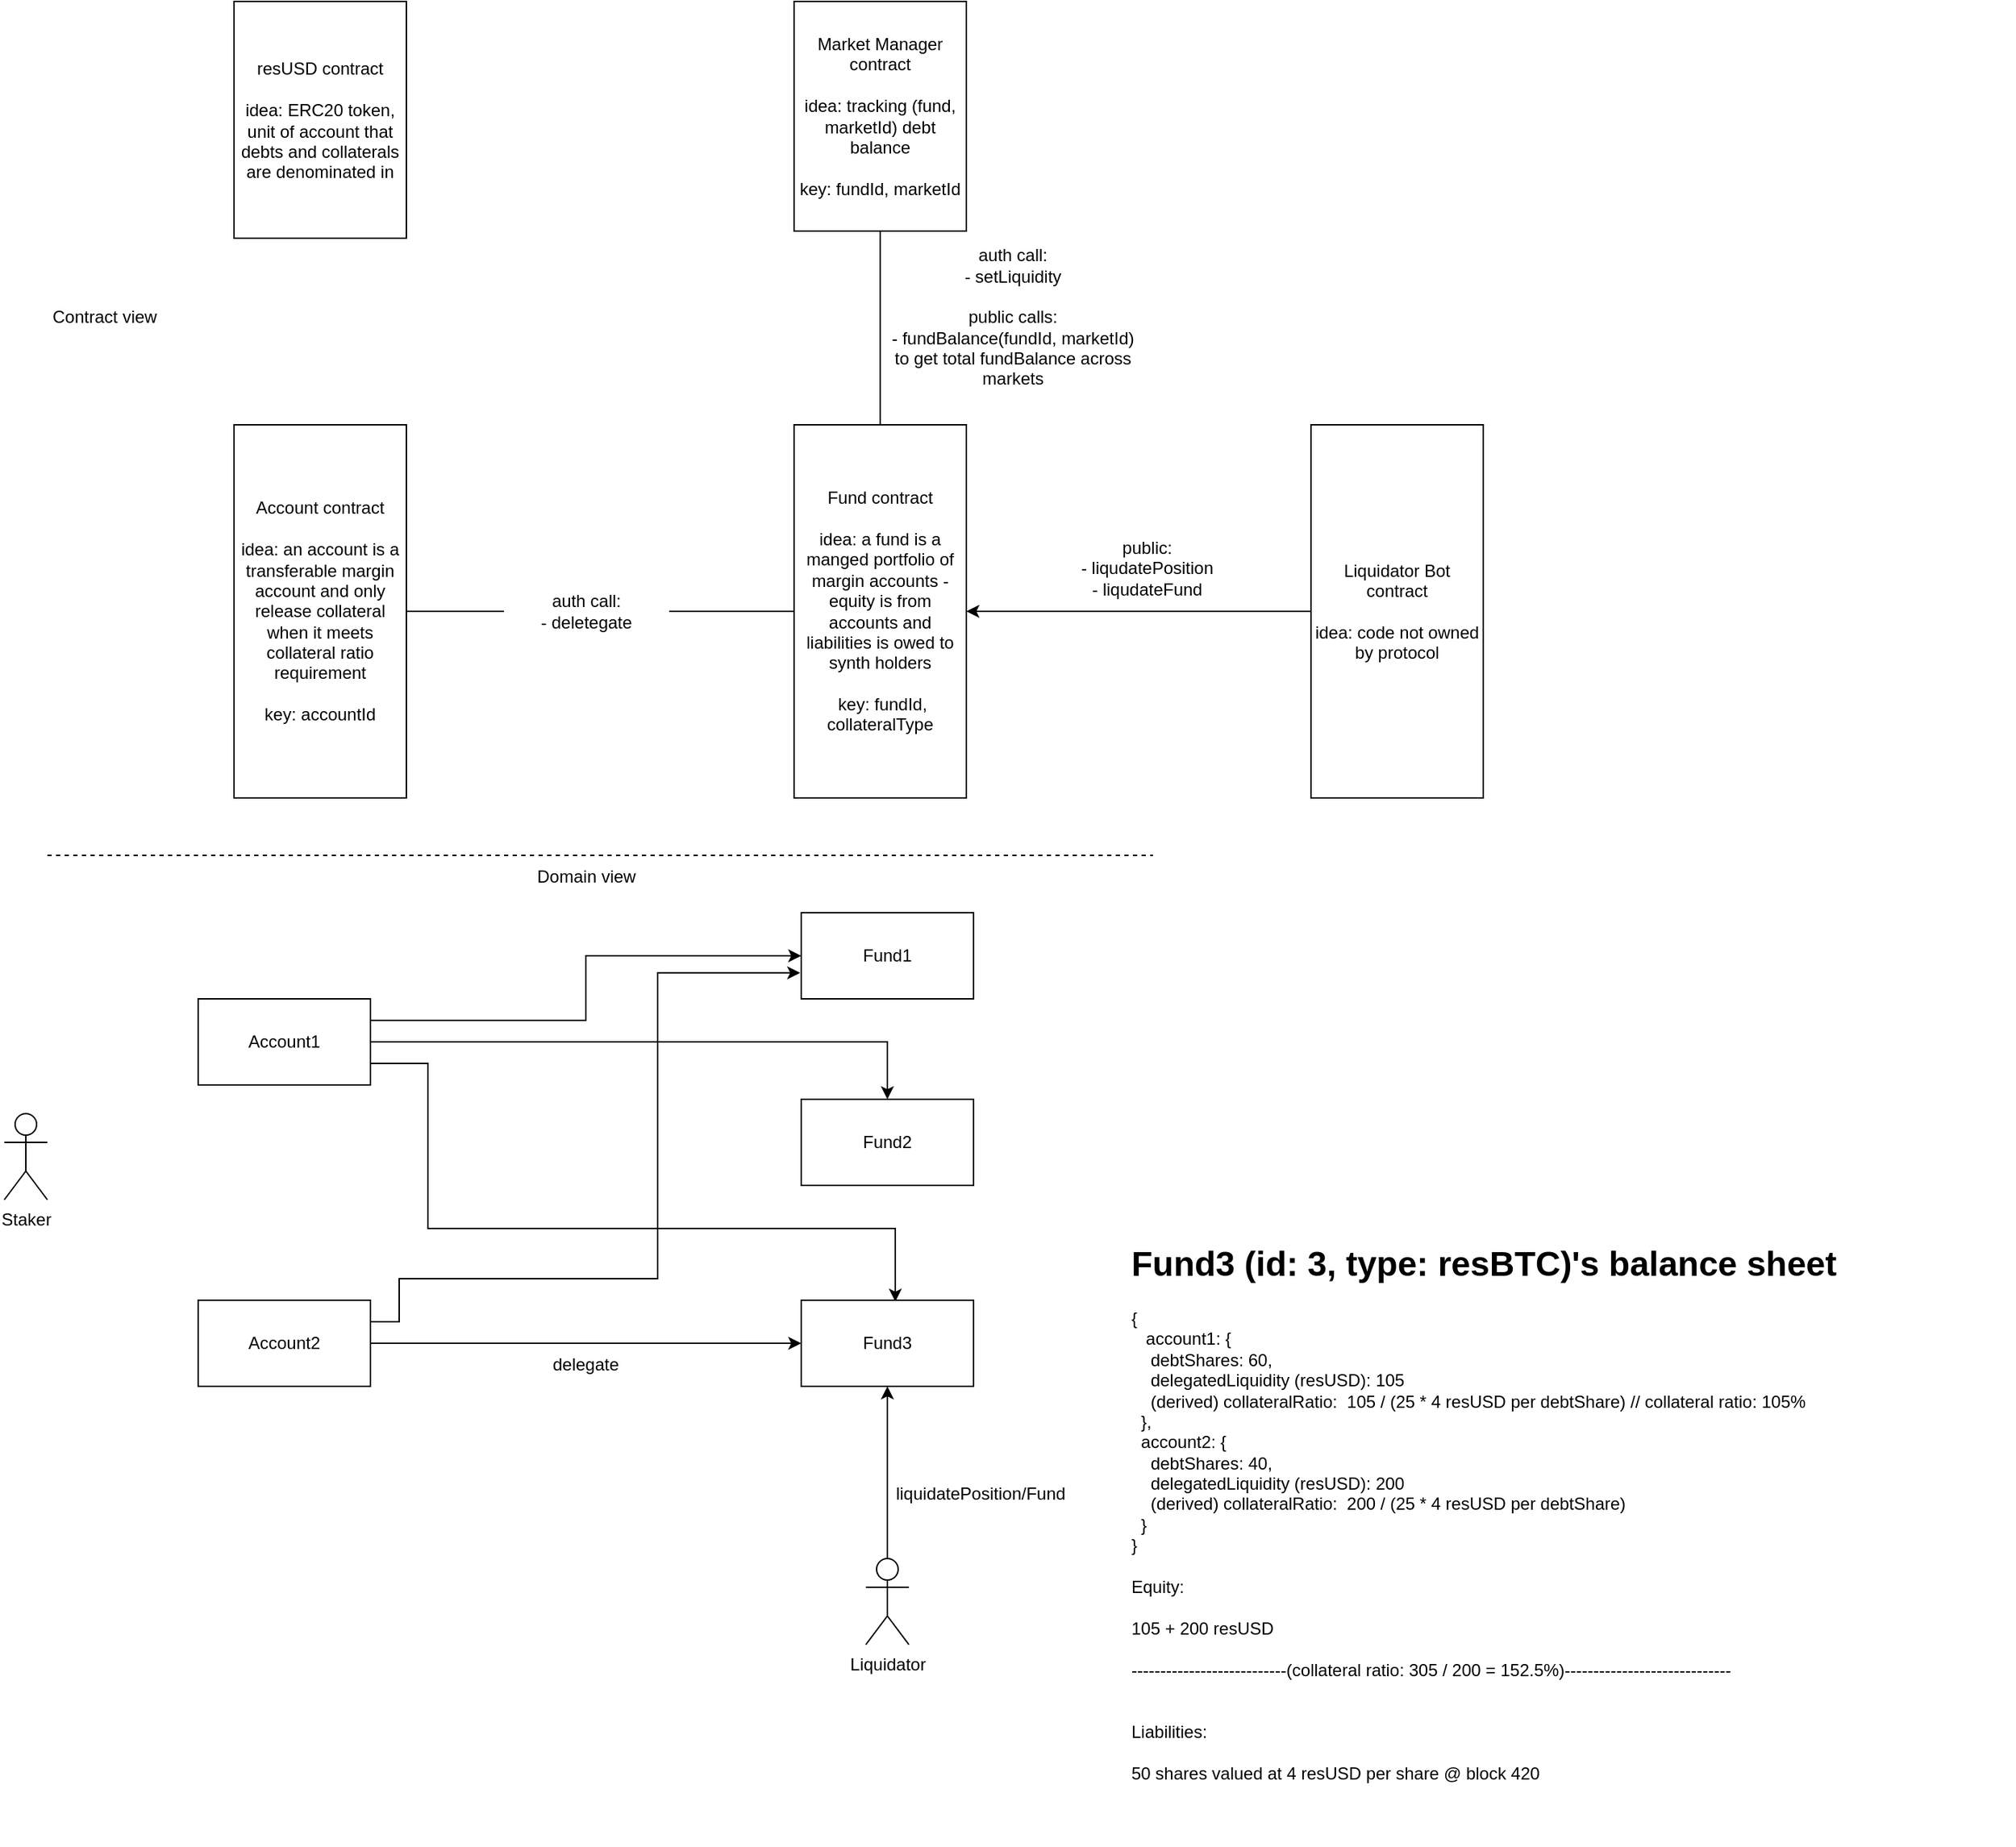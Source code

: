 <mxfile version="20.0.4" type="github">
  <diagram id="sK099LwJfF7bbQSy66-H" name="Page-1">
    <mxGraphModel dx="1681" dy="1761" grid="1" gridSize="10" guides="1" tooltips="1" connect="1" arrows="1" fold="1" page="1" pageScale="1" pageWidth="850" pageHeight="1100" math="0" shadow="0">
      <root>
        <mxCell id="0" />
        <mxCell id="1" parent="0" />
        <mxCell id="MqfDhxH19Fkw5XbTqLKF-1" value="Account contract&lt;br&gt;&lt;br&gt;idea: an account is a transferable margin account and only release collateral when it meets collateral ratio requirement&lt;br&gt;&lt;br&gt;key: accountId" style="rounded=0;whiteSpace=wrap;html=1;" parent="1" vertex="1">
          <mxGeometry x="180" y="100" width="120" height="260" as="geometry" />
        </mxCell>
        <mxCell id="MqfDhxH19Fkw5XbTqLKF-2" value="Fund contract&lt;br&gt;&lt;br&gt;idea: a fund is a manged portfolio of margin accounts - equity is from accounts and liabilities is owed to synth holders&lt;br&gt;&lt;br&gt;&amp;nbsp;key: fundId, collateralType&lt;br&gt;" style="rounded=0;whiteSpace=wrap;html=1;" parent="1" vertex="1">
          <mxGeometry x="570" y="100" width="120" height="260" as="geometry" />
        </mxCell>
        <mxCell id="MqfDhxH19Fkw5XbTqLKF-4" value="Contract view" style="text;html=1;strokeColor=none;fillColor=none;align=center;verticalAlign=middle;whiteSpace=wrap;rounded=0;" parent="1" vertex="1">
          <mxGeometry x="50" y="10" width="80" height="30" as="geometry" />
        </mxCell>
        <mxCell id="MqfDhxH19Fkw5XbTqLKF-5" value="" style="endArrow=none;dashed=1;html=1;rounded=0;" parent="1" edge="1">
          <mxGeometry width="50" height="50" relative="1" as="geometry">
            <mxPoint x="50" y="400" as="sourcePoint" />
            <mxPoint x="820" y="400" as="targetPoint" />
          </mxGeometry>
        </mxCell>
        <mxCell id="MqfDhxH19Fkw5XbTqLKF-10" style="edgeStyle=orthogonalEdgeStyle;rounded=0;orthogonalLoop=1;jettySize=auto;html=1;exitX=1;exitY=0.25;exitDx=0;exitDy=0;" parent="1" source="MqfDhxH19Fkw5XbTqLKF-6" target="MqfDhxH19Fkw5XbTqLKF-7" edge="1">
          <mxGeometry relative="1" as="geometry" />
        </mxCell>
        <mxCell id="MqfDhxH19Fkw5XbTqLKF-11" style="edgeStyle=orthogonalEdgeStyle;rounded=0;orthogonalLoop=1;jettySize=auto;html=1;exitX=1;exitY=0.5;exitDx=0;exitDy=0;" parent="1" source="MqfDhxH19Fkw5XbTqLKF-6" target="MqfDhxH19Fkw5XbTqLKF-8" edge="1">
          <mxGeometry relative="1" as="geometry" />
        </mxCell>
        <mxCell id="MqfDhxH19Fkw5XbTqLKF-12" style="edgeStyle=orthogonalEdgeStyle;rounded=0;orthogonalLoop=1;jettySize=auto;html=1;exitX=1;exitY=0.75;exitDx=0;exitDy=0;entryX=0.546;entryY=0.017;entryDx=0;entryDy=0;entryPerimeter=0;" parent="1" source="MqfDhxH19Fkw5XbTqLKF-6" target="MqfDhxH19Fkw5XbTqLKF-9" edge="1">
          <mxGeometry relative="1" as="geometry">
            <Array as="points">
              <mxPoint x="315" y="545" />
              <mxPoint x="315" y="660" />
              <mxPoint x="641" y="660" />
            </Array>
          </mxGeometry>
        </mxCell>
        <mxCell id="MqfDhxH19Fkw5XbTqLKF-6" value="Account1" style="rounded=0;whiteSpace=wrap;html=1;" parent="1" vertex="1">
          <mxGeometry x="155" y="500" width="120" height="60" as="geometry" />
        </mxCell>
        <mxCell id="MqfDhxH19Fkw5XbTqLKF-7" value="Fund1" style="rounded=0;whiteSpace=wrap;html=1;" parent="1" vertex="1">
          <mxGeometry x="575" y="440" width="120" height="60" as="geometry" />
        </mxCell>
        <mxCell id="MqfDhxH19Fkw5XbTqLKF-8" value="Fund2" style="rounded=0;whiteSpace=wrap;html=1;" parent="1" vertex="1">
          <mxGeometry x="575" y="570" width="120" height="60" as="geometry" />
        </mxCell>
        <mxCell id="MqfDhxH19Fkw5XbTqLKF-9" value="Fund3" style="rounded=0;whiteSpace=wrap;html=1;" parent="1" vertex="1">
          <mxGeometry x="575" y="710" width="120" height="60" as="geometry" />
        </mxCell>
        <mxCell id="MqfDhxH19Fkw5XbTqLKF-14" style="edgeStyle=orthogonalEdgeStyle;rounded=0;orthogonalLoop=1;jettySize=auto;html=1;exitX=1;exitY=0.25;exitDx=0;exitDy=0;entryX=-0.006;entryY=0.698;entryDx=0;entryDy=0;entryPerimeter=0;" parent="1" source="MqfDhxH19Fkw5XbTqLKF-13" target="MqfDhxH19Fkw5XbTqLKF-7" edge="1">
          <mxGeometry relative="1" as="geometry">
            <Array as="points">
              <mxPoint x="295" y="725" />
              <mxPoint x="295" y="695" />
              <mxPoint x="475" y="695" />
              <mxPoint x="475" y="482" />
            </Array>
          </mxGeometry>
        </mxCell>
        <mxCell id="MqfDhxH19Fkw5XbTqLKF-15" style="edgeStyle=orthogonalEdgeStyle;rounded=0;orthogonalLoop=1;jettySize=auto;html=1;" parent="1" source="MqfDhxH19Fkw5XbTqLKF-13" target="MqfDhxH19Fkw5XbTqLKF-9" edge="1">
          <mxGeometry relative="1" as="geometry" />
        </mxCell>
        <mxCell id="MqfDhxH19Fkw5XbTqLKF-13" value="Account2" style="rounded=0;whiteSpace=wrap;html=1;" parent="1" vertex="1">
          <mxGeometry x="155" y="710" width="120" height="60" as="geometry" />
        </mxCell>
        <mxCell id="MqfDhxH19Fkw5XbTqLKF-16" value="delegate" style="text;html=1;strokeColor=none;fillColor=none;align=center;verticalAlign=middle;whiteSpace=wrap;rounded=0;" parent="1" vertex="1">
          <mxGeometry x="395" y="740" width="60" height="30" as="geometry" />
        </mxCell>
        <mxCell id="MqfDhxH19Fkw5XbTqLKF-17" value="Domain view" style="text;html=1;strokeColor=none;fillColor=none;align=center;verticalAlign=middle;whiteSpace=wrap;rounded=0;" parent="1" vertex="1">
          <mxGeometry x="358" y="400" width="135" height="30" as="geometry" />
        </mxCell>
        <mxCell id="MqfDhxH19Fkw5XbTqLKF-20" value="Staker" style="shape=umlActor;verticalLabelPosition=bottom;verticalAlign=top;html=1;outlineConnect=0;" parent="1" vertex="1">
          <mxGeometry x="20" y="580" width="30" height="60" as="geometry" />
        </mxCell>
        <mxCell id="MqfDhxH19Fkw5XbTqLKF-22" style="edgeStyle=orthogonalEdgeStyle;rounded=0;orthogonalLoop=1;jettySize=auto;html=1;entryX=0.5;entryY=1;entryDx=0;entryDy=0;" parent="1" source="MqfDhxH19Fkw5XbTqLKF-21" target="MqfDhxH19Fkw5XbTqLKF-9" edge="1">
          <mxGeometry relative="1" as="geometry" />
        </mxCell>
        <mxCell id="MqfDhxH19Fkw5XbTqLKF-21" value="Liquidator" style="shape=umlActor;verticalLabelPosition=bottom;verticalAlign=top;html=1;outlineConnect=0;" parent="1" vertex="1">
          <mxGeometry x="620" y="890" width="30" height="60" as="geometry" />
        </mxCell>
        <mxCell id="MqfDhxH19Fkw5XbTqLKF-23" value="liquidatePosition/Fund" style="text;html=1;strokeColor=none;fillColor=none;align=center;verticalAlign=middle;whiteSpace=wrap;rounded=0;" parent="1" vertex="1">
          <mxGeometry x="670" y="830" width="60" height="30" as="geometry" />
        </mxCell>
        <mxCell id="MqfDhxH19Fkw5XbTqLKF-24" value="" style="endArrow=none;html=1;rounded=0;startArrow=none;" parent="1" source="MqfDhxH19Fkw5XbTqLKF-18" target="MqfDhxH19Fkw5XbTqLKF-2" edge="1">
          <mxGeometry width="50" height="50" relative="1" as="geometry">
            <mxPoint x="300" y="230" as="sourcePoint" />
            <mxPoint x="350" y="180" as="targetPoint" />
          </mxGeometry>
        </mxCell>
        <mxCell id="MqfDhxH19Fkw5XbTqLKF-18" value="auth call:&lt;br&gt;- deletegate&lt;br&gt;" style="text;html=1;strokeColor=none;fillColor=none;align=center;verticalAlign=middle;whiteSpace=wrap;rounded=0;" parent="1" vertex="1">
          <mxGeometry x="368" y="215" width="115" height="30" as="geometry" />
        </mxCell>
        <mxCell id="MqfDhxH19Fkw5XbTqLKF-25" value="" style="endArrow=none;html=1;rounded=0;" parent="1" target="MqfDhxH19Fkw5XbTqLKF-18" edge="1">
          <mxGeometry width="50" height="50" relative="1" as="geometry">
            <mxPoint x="300" y="230" as="sourcePoint" />
            <mxPoint x="570" y="230" as="targetPoint" />
          </mxGeometry>
        </mxCell>
        <mxCell id="MqfDhxH19Fkw5XbTqLKF-26" value="Market Manager contract&lt;br&gt;&lt;br&gt;idea: tracking (fund, marketId) debt balance&lt;br&gt;&lt;br&gt;key: fundId, marketId" style="rounded=0;whiteSpace=wrap;html=1;" parent="1" vertex="1">
          <mxGeometry x="570" y="-195" width="120" height="160" as="geometry" />
        </mxCell>
        <mxCell id="MqfDhxH19Fkw5XbTqLKF-27" value="" style="endArrow=none;html=1;rounded=0;" parent="1" source="MqfDhxH19Fkw5XbTqLKF-2" target="MqfDhxH19Fkw5XbTqLKF-26" edge="1">
          <mxGeometry width="50" height="50" relative="1" as="geometry">
            <mxPoint x="650" y="60" as="sourcePoint" />
            <mxPoint x="630" y="-20" as="targetPoint" />
          </mxGeometry>
        </mxCell>
        <mxCell id="MqfDhxH19Fkw5XbTqLKF-28" value="resUSD contract&lt;br&gt;&lt;br&gt;idea: ERC20 token, unit of account that debts and collaterals are denominated in" style="rounded=0;whiteSpace=wrap;html=1;" parent="1" vertex="1">
          <mxGeometry x="180" y="-195" width="120" height="165" as="geometry" />
        </mxCell>
        <mxCell id="MqfDhxH19Fkw5XbTqLKF-29" value="auth call:&lt;br&gt;- setLiquidity&lt;br&gt;&lt;br&gt;public calls:&lt;br&gt;- fundBalance(fundId, marketId) to get total fundBalance across markets" style="text;html=1;strokeColor=none;fillColor=none;align=center;verticalAlign=middle;whiteSpace=wrap;rounded=0;" parent="1" vertex="1">
          <mxGeometry x="635" y="10" width="175" height="30" as="geometry" />
        </mxCell>
        <mxCell id="X0SEwoF5Xa97k3sL53Wh-2" style="edgeStyle=orthogonalEdgeStyle;rounded=0;orthogonalLoop=1;jettySize=auto;html=1;" edge="1" parent="1" source="X0SEwoF5Xa97k3sL53Wh-1" target="MqfDhxH19Fkw5XbTqLKF-2">
          <mxGeometry relative="1" as="geometry" />
        </mxCell>
        <mxCell id="X0SEwoF5Xa97k3sL53Wh-1" value="Liquidator Bot contract&lt;br&gt;&lt;br&gt;idea: code not owned by protocol" style="rounded=0;whiteSpace=wrap;html=1;" vertex="1" parent="1">
          <mxGeometry x="930" y="100" width="120" height="260" as="geometry" />
        </mxCell>
        <mxCell id="X0SEwoF5Xa97k3sL53Wh-3" value="public:&lt;br&gt;- liqudatePosition&lt;br&gt;- liqudateFund" style="text;html=1;strokeColor=none;fillColor=none;align=center;verticalAlign=middle;whiteSpace=wrap;rounded=0;" vertex="1" parent="1">
          <mxGeometry x="760" y="185" width="112" height="30" as="geometry" />
        </mxCell>
        <mxCell id="X0SEwoF5Xa97k3sL53Wh-4" value="&lt;h1&gt;&lt;span style=&quot;background-color: initial;&quot;&gt;Fund3 (id: 3, type: resBTC)&#39;s balance sheet&amp;nbsp;&amp;nbsp;&lt;/span&gt;&lt;br&gt;&lt;/h1&gt;&lt;div&gt;{&amp;nbsp;&lt;/div&gt;&lt;div&gt;&amp;nbsp;&amp;nbsp;&lt;span style=&quot;background-color: initial;&quot;&gt;&amp;nbsp;&lt;/span&gt;&lt;span style=&quot;background-color: initial;&quot;&gt;account1: {&lt;/span&gt;&lt;/div&gt;&lt;div&gt;&amp;nbsp; &amp;nbsp; debtShares: 60,&lt;/div&gt;&lt;div&gt;&amp;nbsp; &amp;nbsp; delegatedLiquidity (resUSD): 105&lt;/div&gt;&lt;div&gt;&amp;nbsp; &amp;nbsp; (derived) collateralRatio:&amp;nbsp; 105 / (25 * 4 resUSD per debtShare) // collateral ratio: 105%&lt;/div&gt;&lt;div&gt;&amp;nbsp; },&lt;/div&gt;&lt;div&gt;&amp;nbsp; account2: {&lt;/div&gt;&lt;div&gt;&amp;nbsp; &amp;nbsp; debtShares: 40,&lt;/div&gt;&lt;div&gt;&amp;nbsp; &amp;nbsp; delegatedLiquidity (resUSD): 200&lt;/div&gt;&lt;div&gt;&amp;nbsp; &amp;nbsp; (derived) collateralRatio:&amp;nbsp; 200 / (25 * 4 resUSD per debtShare)&lt;/div&gt;&lt;div&gt;&amp;nbsp; }&amp;nbsp;&lt;/div&gt;&lt;div&gt;}&lt;/div&gt;&lt;div&gt;&lt;br&gt;&lt;/div&gt;&lt;div&gt;Equity:&lt;/div&gt;&lt;div&gt;&lt;br&gt;&lt;/div&gt;&lt;div&gt;105 + 200 resUSD&lt;/div&gt;&lt;div&gt;&lt;br&gt;&lt;/div&gt;&lt;div&gt;---------------------------(collateral ratio: 305 / 200 = 152.5%)-----------------------------&lt;/div&gt;&lt;div&gt;&lt;br&gt;&lt;/div&gt;&lt;div&gt;&lt;br&gt;&lt;/div&gt;&lt;div&gt;Liabilities:&lt;/div&gt;&lt;div&gt;&lt;br&gt;&lt;/div&gt;&lt;div&gt;50 shares valued at 4 resUSD per share @ block 420&lt;/div&gt;" style="text;html=1;strokeColor=none;fillColor=none;spacing=5;spacingTop=-20;whiteSpace=wrap;overflow=hidden;rounded=0;" vertex="1" parent="1">
          <mxGeometry x="800" y="665" width="620" height="425" as="geometry" />
        </mxCell>
      </root>
    </mxGraphModel>
  </diagram>
</mxfile>
